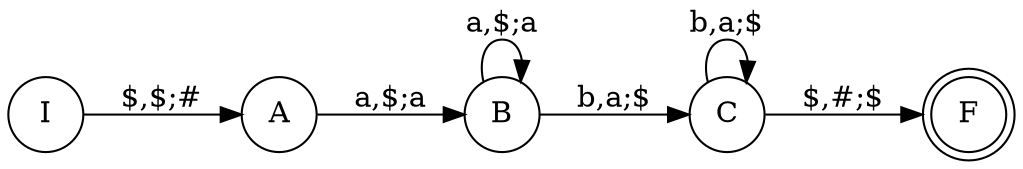 digraph AP1{
node[style="filled", shape=circle, fillcolor="white"];
rankdir=LR;I[label="I"];
A[label="A"];
B[label="B"];
C[label="C"];
F[label="F",shape="doublecircle"];
I->A[label="$,$;#"];
A->B[label="a,$;a"];
B->B[label="a,$;a"];
B->C[label="b,a;$"];
C->C[label="b,a;$"];
C->F[label="$,#;$"];
}